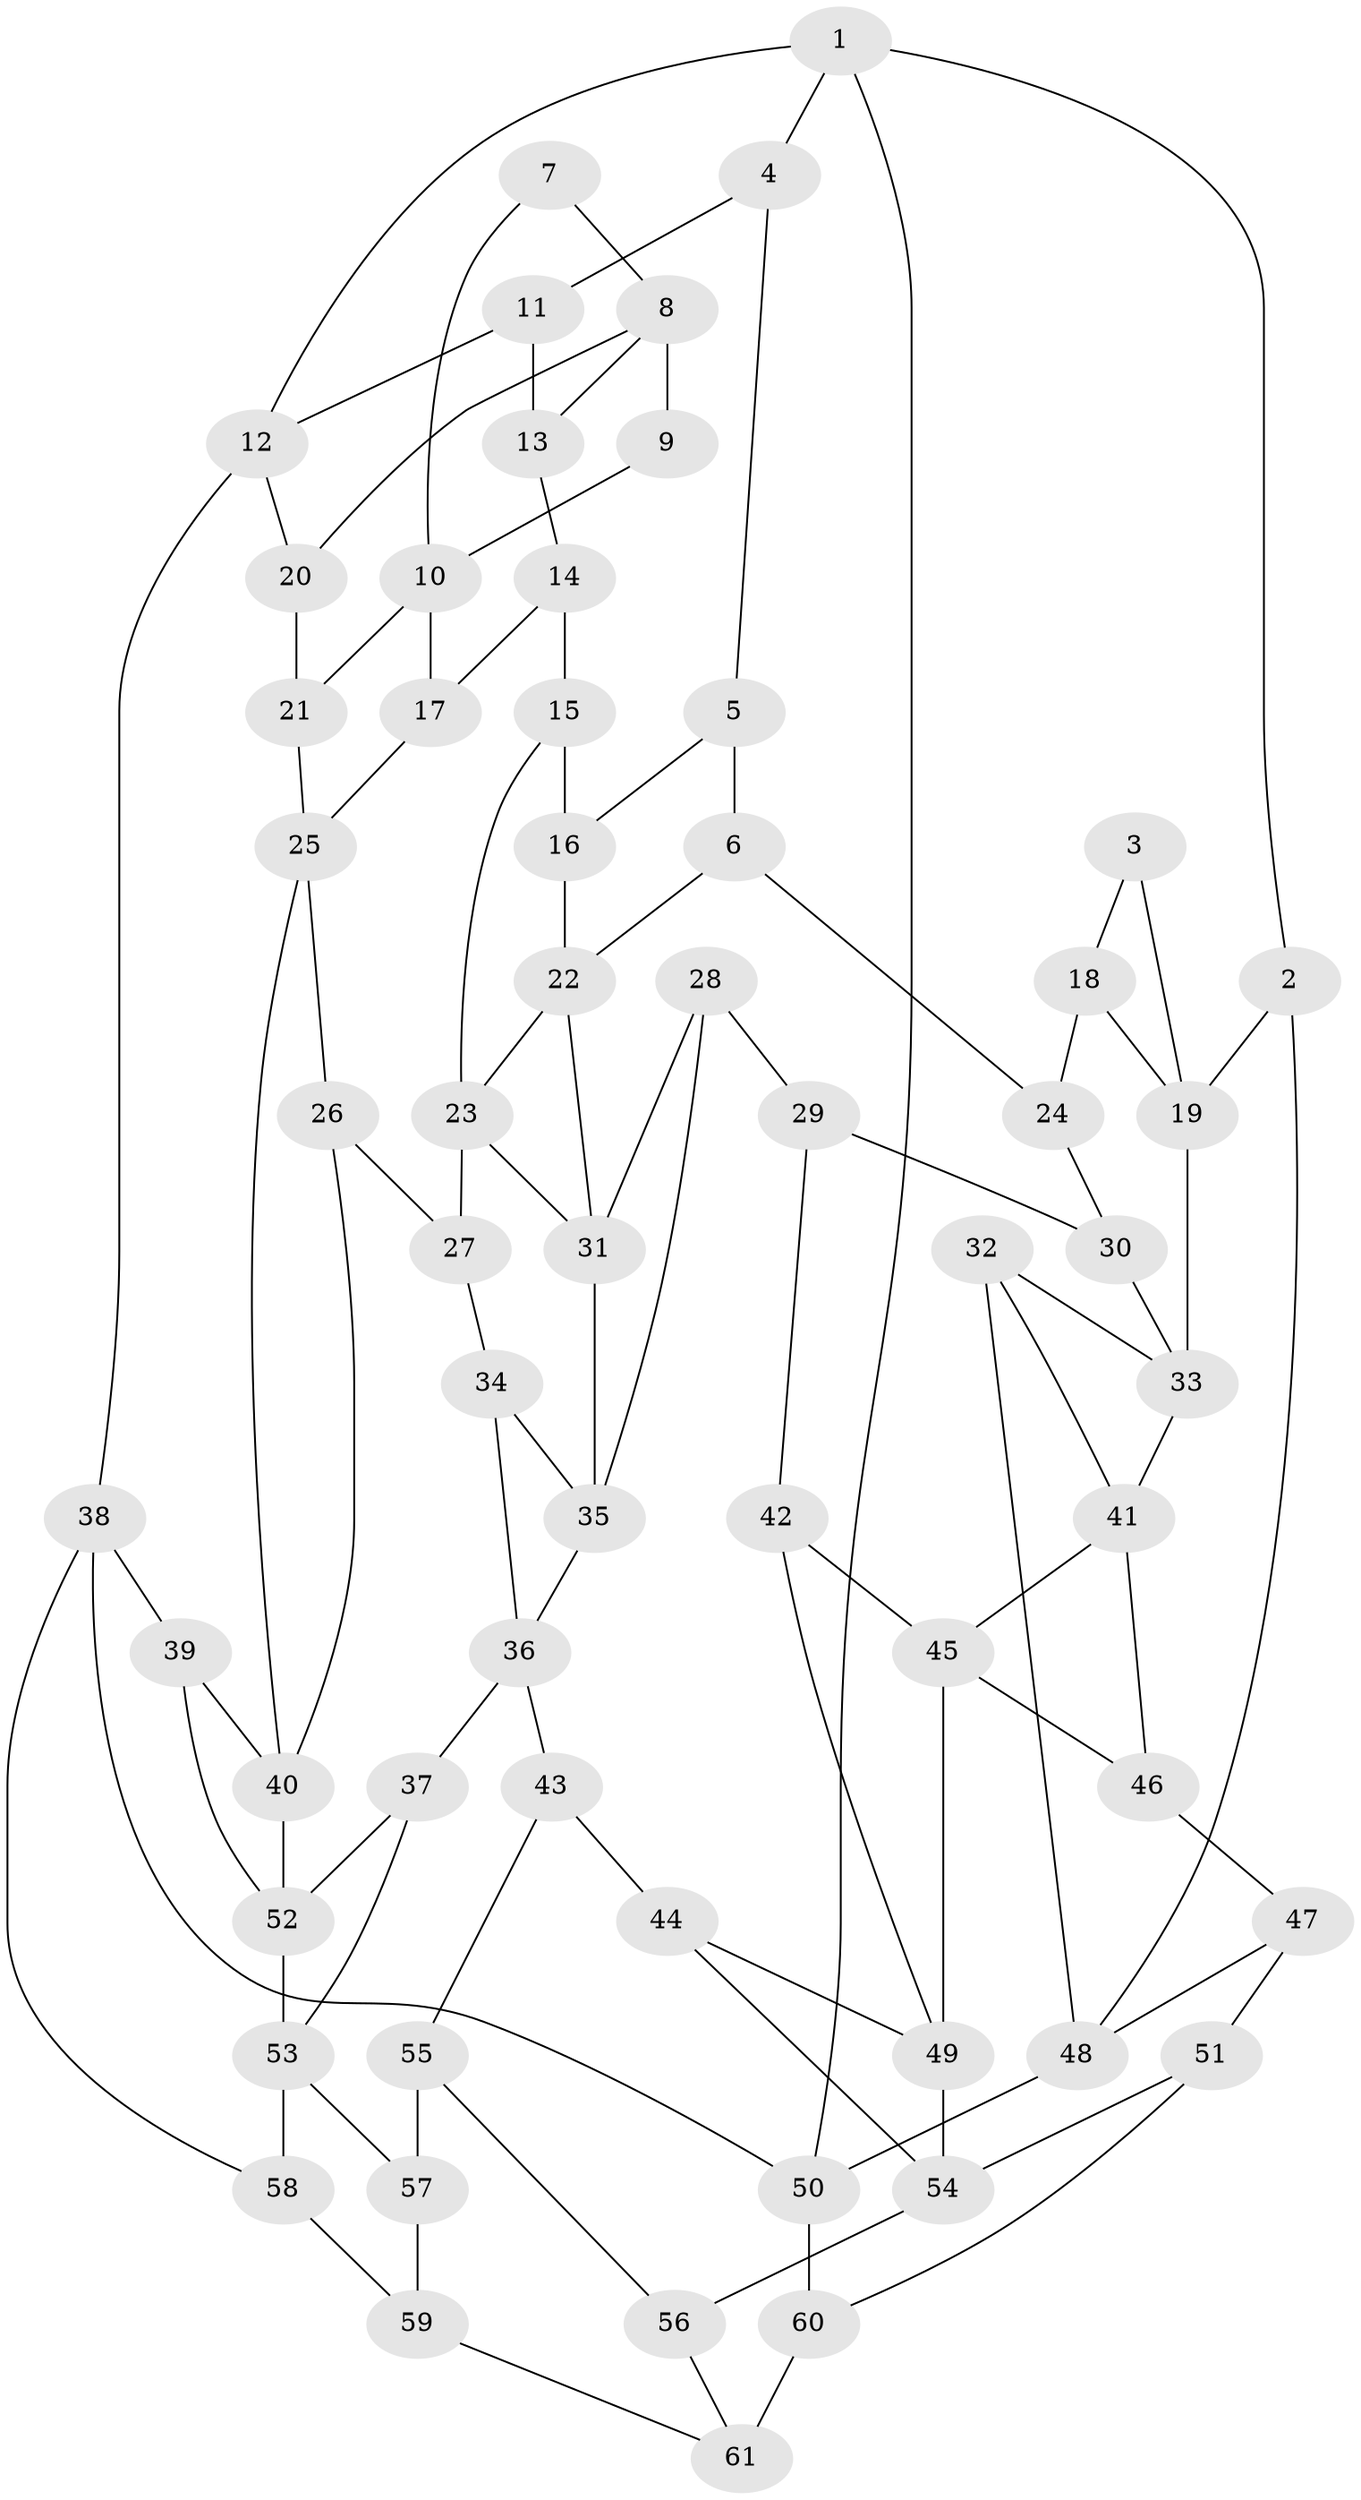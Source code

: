 // original degree distribution, {3: 0.046511627906976744, 6: 0.19767441860465115, 5: 0.5813953488372093, 4: 0.1744186046511628}
// Generated by graph-tools (version 1.1) at 2025/38/03/04/25 23:38:37]
// undirected, 61 vertices, 101 edges
graph export_dot {
  node [color=gray90,style=filled];
  1;
  2;
  3;
  4;
  5;
  6;
  7;
  8;
  9;
  10;
  11;
  12;
  13;
  14;
  15;
  16;
  17;
  18;
  19;
  20;
  21;
  22;
  23;
  24;
  25;
  26;
  27;
  28;
  29;
  30;
  31;
  32;
  33;
  34;
  35;
  36;
  37;
  38;
  39;
  40;
  41;
  42;
  43;
  44;
  45;
  46;
  47;
  48;
  49;
  50;
  51;
  52;
  53;
  54;
  55;
  56;
  57;
  58;
  59;
  60;
  61;
  1 -- 2 [weight=1.0];
  1 -- 4 [weight=1.0];
  1 -- 12 [weight=1.0];
  1 -- 50 [weight=1.0];
  2 -- 19 [weight=1.0];
  2 -- 48 [weight=1.0];
  3 -- 18 [weight=1.0];
  3 -- 19 [weight=1.0];
  4 -- 5 [weight=1.0];
  4 -- 11 [weight=1.0];
  5 -- 6 [weight=1.0];
  5 -- 16 [weight=1.0];
  6 -- 22 [weight=1.0];
  6 -- 24 [weight=1.0];
  7 -- 8 [weight=1.0];
  7 -- 10 [weight=1.0];
  8 -- 9 [weight=1.0];
  8 -- 13 [weight=1.0];
  8 -- 20 [weight=1.0];
  9 -- 10 [weight=1.0];
  10 -- 17 [weight=1.0];
  10 -- 21 [weight=1.0];
  11 -- 12 [weight=1.0];
  11 -- 13 [weight=1.0];
  12 -- 20 [weight=1.0];
  12 -- 38 [weight=1.0];
  13 -- 14 [weight=1.0];
  14 -- 15 [weight=1.0];
  14 -- 17 [weight=1.0];
  15 -- 16 [weight=1.0];
  15 -- 23 [weight=1.0];
  16 -- 22 [weight=1.0];
  17 -- 25 [weight=1.0];
  18 -- 19 [weight=1.0];
  18 -- 24 [weight=2.0];
  19 -- 33 [weight=1.0];
  20 -- 21 [weight=1.0];
  21 -- 25 [weight=1.0];
  22 -- 23 [weight=1.0];
  22 -- 31 [weight=1.0];
  23 -- 27 [weight=1.0];
  23 -- 31 [weight=1.0];
  24 -- 30 [weight=1.0];
  25 -- 26 [weight=1.0];
  25 -- 40 [weight=1.0];
  26 -- 27 [weight=1.0];
  26 -- 40 [weight=1.0];
  27 -- 34 [weight=1.0];
  28 -- 29 [weight=1.0];
  28 -- 31 [weight=1.0];
  28 -- 35 [weight=1.0];
  29 -- 30 [weight=1.0];
  29 -- 42 [weight=1.0];
  30 -- 33 [weight=1.0];
  31 -- 35 [weight=1.0];
  32 -- 33 [weight=1.0];
  32 -- 41 [weight=1.0];
  32 -- 48 [weight=1.0];
  33 -- 41 [weight=1.0];
  34 -- 35 [weight=1.0];
  34 -- 36 [weight=1.0];
  35 -- 36 [weight=1.0];
  36 -- 37 [weight=1.0];
  36 -- 43 [weight=1.0];
  37 -- 52 [weight=1.0];
  37 -- 53 [weight=1.0];
  38 -- 39 [weight=1.0];
  38 -- 50 [weight=1.0];
  38 -- 58 [weight=1.0];
  39 -- 40 [weight=1.0];
  39 -- 52 [weight=1.0];
  40 -- 52 [weight=1.0];
  41 -- 45 [weight=1.0];
  41 -- 46 [weight=1.0];
  42 -- 45 [weight=1.0];
  42 -- 49 [weight=1.0];
  43 -- 44 [weight=1.0];
  43 -- 55 [weight=1.0];
  44 -- 49 [weight=1.0];
  44 -- 54 [weight=1.0];
  45 -- 46 [weight=1.0];
  45 -- 49 [weight=1.0];
  46 -- 47 [weight=1.0];
  47 -- 48 [weight=1.0];
  47 -- 51 [weight=1.0];
  48 -- 50 [weight=1.0];
  49 -- 54 [weight=1.0];
  50 -- 60 [weight=1.0];
  51 -- 54 [weight=1.0];
  51 -- 60 [weight=1.0];
  52 -- 53 [weight=1.0];
  53 -- 57 [weight=1.0];
  53 -- 58 [weight=1.0];
  54 -- 56 [weight=1.0];
  55 -- 56 [weight=1.0];
  55 -- 57 [weight=2.0];
  56 -- 61 [weight=1.0];
  57 -- 59 [weight=1.0];
  58 -- 59 [weight=1.0];
  59 -- 61 [weight=1.0];
  60 -- 61 [weight=2.0];
}
